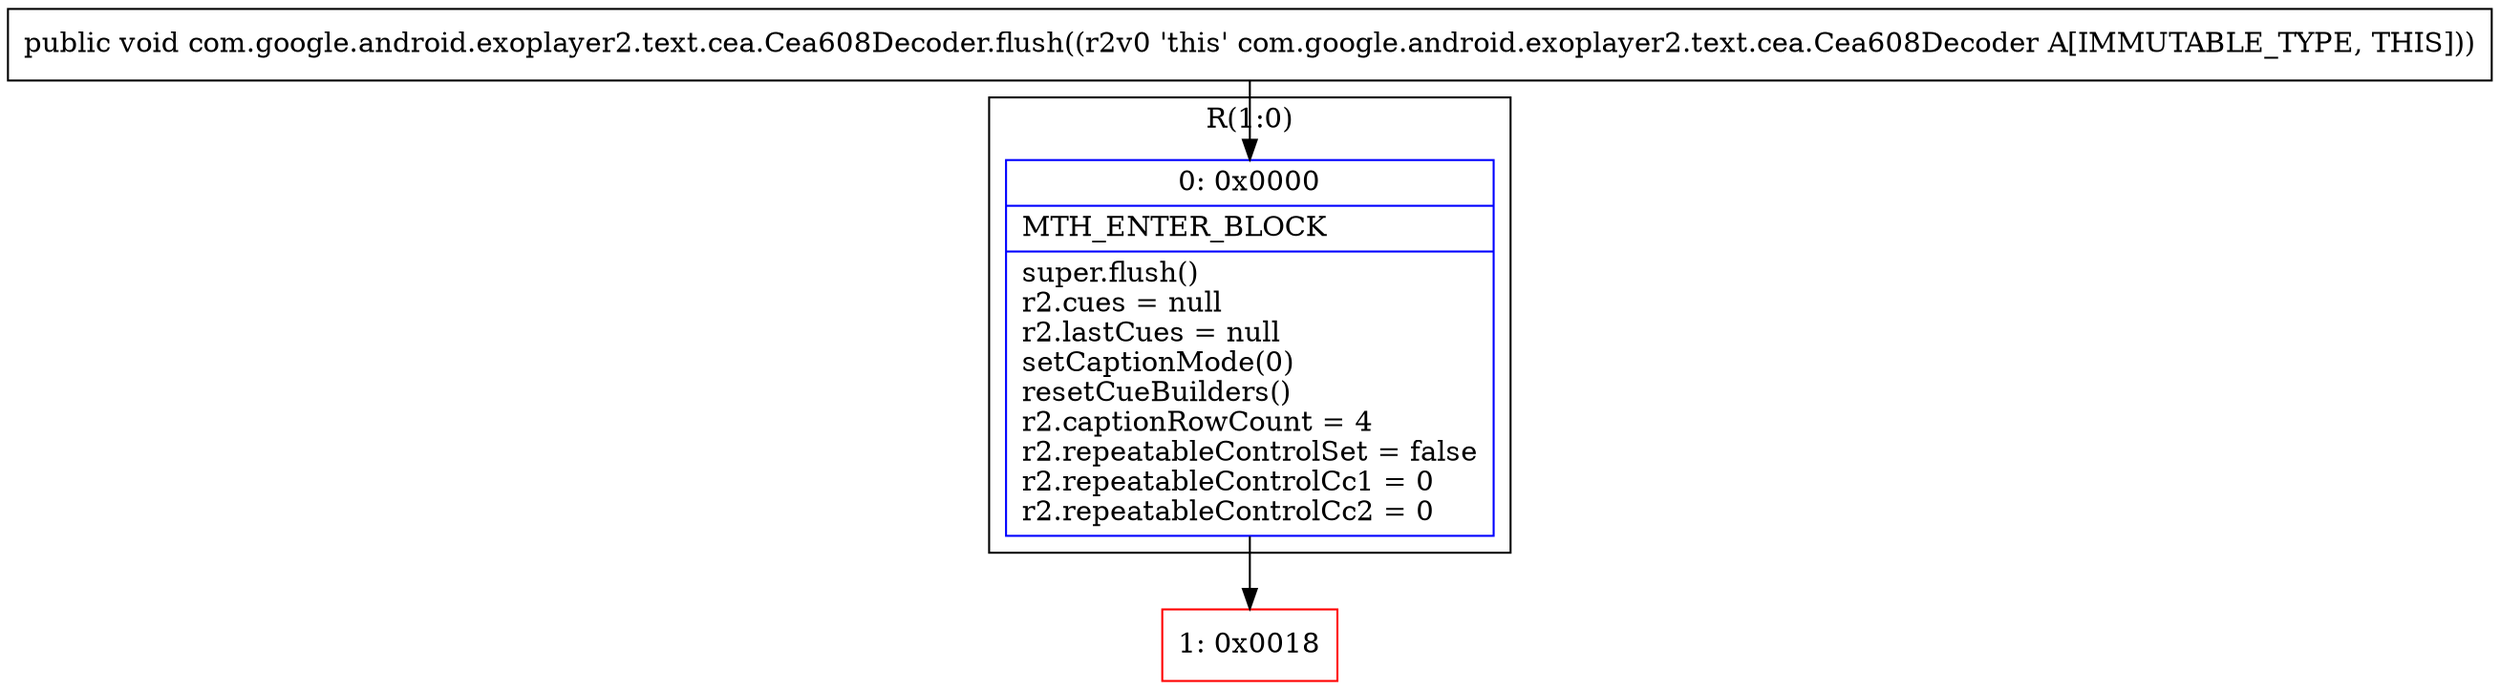 digraph "CFG forcom.google.android.exoplayer2.text.cea.Cea608Decoder.flush()V" {
subgraph cluster_Region_399479460 {
label = "R(1:0)";
node [shape=record,color=blue];
Node_0 [shape=record,label="{0\:\ 0x0000|MTH_ENTER_BLOCK\l|super.flush()\lr2.cues = null\lr2.lastCues = null\lsetCaptionMode(0)\lresetCueBuilders()\lr2.captionRowCount = 4\lr2.repeatableControlSet = false\lr2.repeatableControlCc1 = 0\lr2.repeatableControlCc2 = 0\l}"];
}
Node_1 [shape=record,color=red,label="{1\:\ 0x0018}"];
MethodNode[shape=record,label="{public void com.google.android.exoplayer2.text.cea.Cea608Decoder.flush((r2v0 'this' com.google.android.exoplayer2.text.cea.Cea608Decoder A[IMMUTABLE_TYPE, THIS])) }"];
MethodNode -> Node_0;
Node_0 -> Node_1;
}

